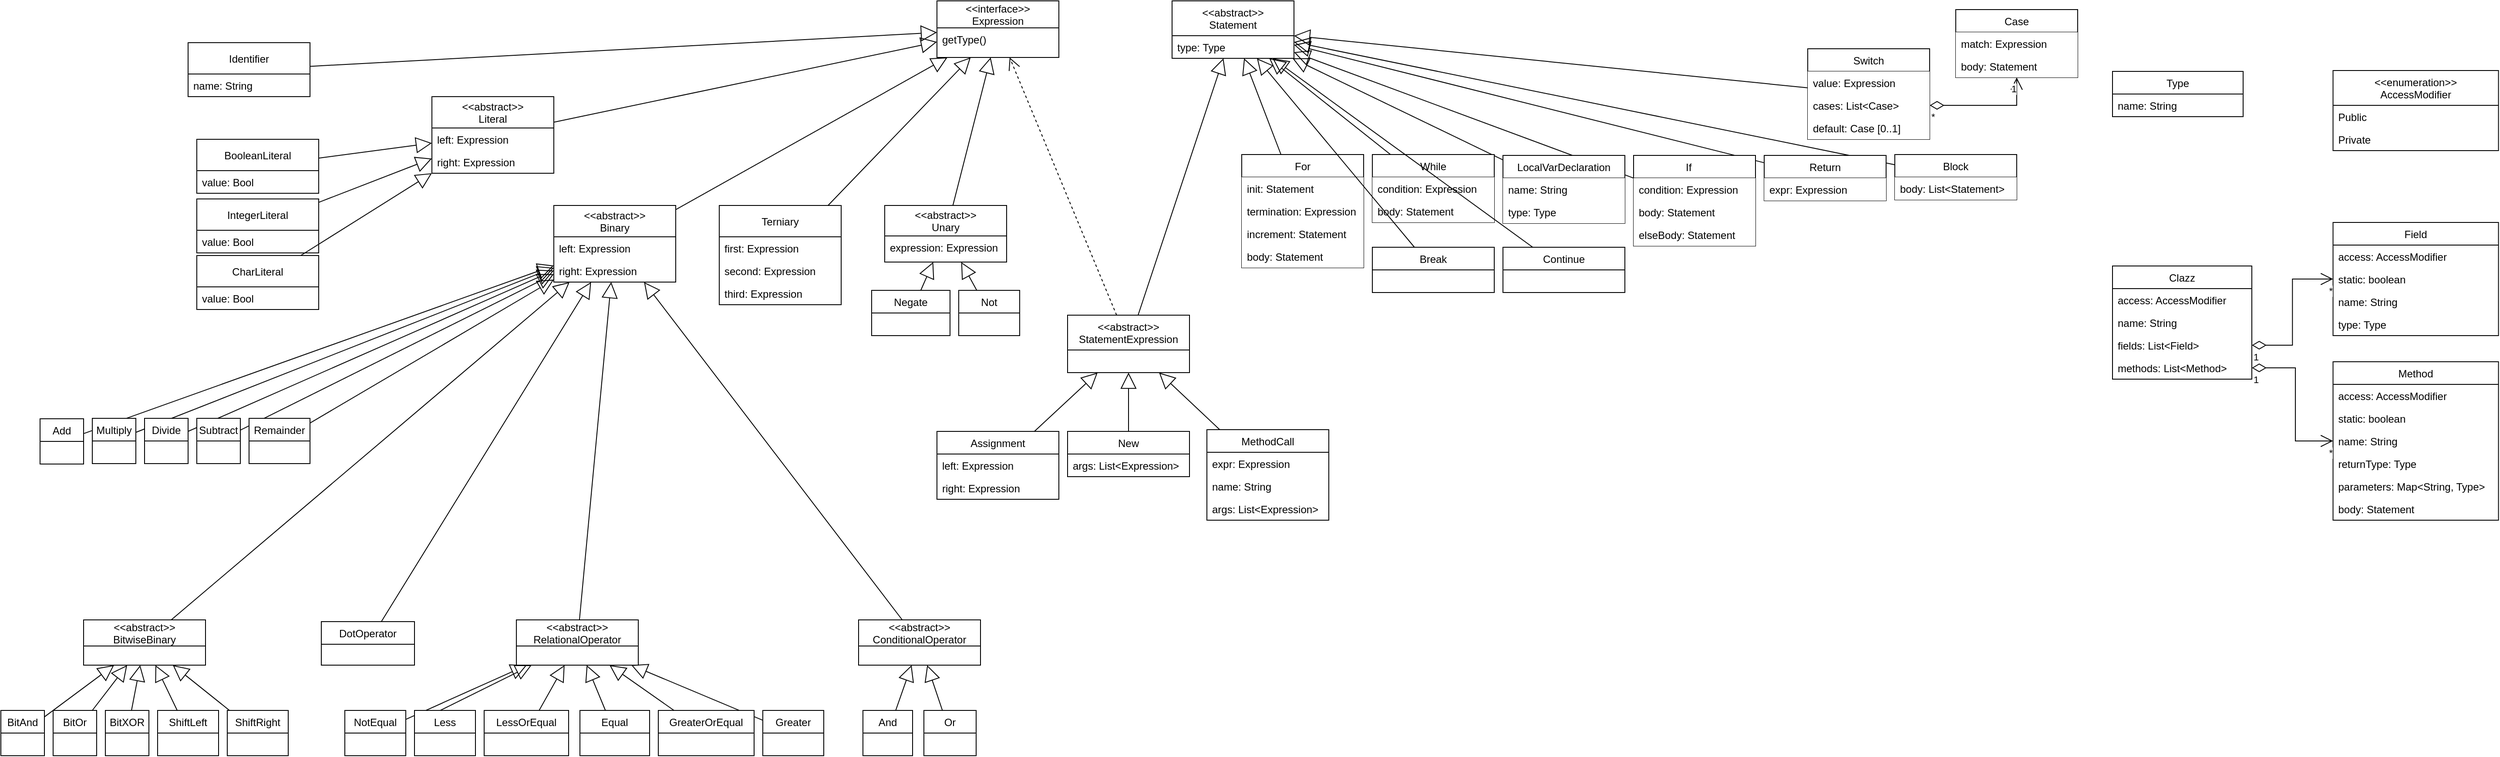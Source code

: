 <mxfile version="16.2.6" type="device"><diagram id="C5RBs43oDa-KdzZeNtuy" name="Page-1"><mxGraphModel dx="4244" dy="841" grid="1" gridSize="10" guides="1" tooltips="1" connect="1" arrows="1" fold="1" page="1" pageScale="1" pageWidth="827" pageHeight="1169" math="0" shadow="0"><root><mxCell id="WIyWlLk6GJQsqaUBKTNV-0"/><mxCell id="WIyWlLk6GJQsqaUBKTNV-1" parent="WIyWlLk6GJQsqaUBKTNV-0"/><mxCell id="zkfFHV4jXpPFQw0GAbJ--0" value="Clazz" style="swimlane;fontStyle=0;align=center;verticalAlign=top;childLayout=stackLayout;horizontal=1;startSize=26;horizontalStack=0;resizeParent=1;resizeLast=0;collapsible=1;marginBottom=0;rounded=0;shadow=0;strokeWidth=1;" parent="WIyWlLk6GJQsqaUBKTNV-1" vertex="1"><mxGeometry x="260" y="304.5" width="160" height="130" as="geometry"><mxRectangle x="230" y="140" width="160" height="26" as="alternateBounds"/></mxGeometry></mxCell><mxCell id="R1qmGD2fGn99MFbigiEE-41" value="access: AccessModifier" style="text;align=left;verticalAlign=top;spacingLeft=4;spacingRight=4;overflow=hidden;rotatable=0;points=[[0,0.5],[1,0.5]];portConstraint=eastwest;" parent="zkfFHV4jXpPFQw0GAbJ--0" vertex="1"><mxGeometry y="26" width="160" height="26" as="geometry"/></mxCell><mxCell id="zkfFHV4jXpPFQw0GAbJ--1" value="name: String" style="text;align=left;verticalAlign=top;spacingLeft=4;spacingRight=4;overflow=hidden;rotatable=0;points=[[0,0.5],[1,0.5]];portConstraint=eastwest;" parent="zkfFHV4jXpPFQw0GAbJ--0" vertex="1"><mxGeometry y="52" width="160" height="26" as="geometry"/></mxCell><mxCell id="zkfFHV4jXpPFQw0GAbJ--2" value="fields: List&lt;Field&gt;" style="text;align=left;verticalAlign=top;spacingLeft=4;spacingRight=4;overflow=hidden;rotatable=0;points=[[0,0.5],[1,0.5]];portConstraint=eastwest;rounded=0;shadow=0;html=0;" parent="zkfFHV4jXpPFQw0GAbJ--0" vertex="1"><mxGeometry y="78" width="160" height="26" as="geometry"/></mxCell><mxCell id="zkfFHV4jXpPFQw0GAbJ--3" value="methods: List&lt;Method&gt;" style="text;align=left;verticalAlign=top;spacingLeft=4;spacingRight=4;overflow=hidden;rotatable=0;points=[[0,0.5],[1,0.5]];portConstraint=eastwest;rounded=0;shadow=0;html=0;" parent="zkfFHV4jXpPFQw0GAbJ--0" vertex="1"><mxGeometry y="104" width="160" height="26" as="geometry"/></mxCell><mxCell id="zkfFHV4jXpPFQw0GAbJ--17" value="Field" style="swimlane;fontStyle=0;align=center;verticalAlign=top;childLayout=stackLayout;horizontal=1;startSize=26;horizontalStack=0;resizeParent=1;resizeLast=0;collapsible=1;marginBottom=0;rounded=0;shadow=0;strokeWidth=1;" parent="WIyWlLk6GJQsqaUBKTNV-1" vertex="1"><mxGeometry x="513.26" y="254.5" width="190" height="130" as="geometry"><mxRectangle x="550" y="140" width="160" height="26" as="alternateBounds"/></mxGeometry></mxCell><mxCell id="zkfFHV4jXpPFQw0GAbJ--18" value="access: AccessModifier" style="text;align=left;verticalAlign=top;spacingLeft=4;spacingRight=4;overflow=hidden;rotatable=0;points=[[0,0.5],[1,0.5]];portConstraint=eastwest;" parent="zkfFHV4jXpPFQw0GAbJ--17" vertex="1"><mxGeometry y="26" width="190" height="26" as="geometry"/></mxCell><mxCell id="zkfFHV4jXpPFQw0GAbJ--19" value="static: boolean" style="text;align=left;verticalAlign=top;spacingLeft=4;spacingRight=4;overflow=hidden;rotatable=0;points=[[0,0.5],[1,0.5]];portConstraint=eastwest;rounded=0;shadow=0;html=0;" parent="zkfFHV4jXpPFQw0GAbJ--17" vertex="1"><mxGeometry y="52" width="190" height="26" as="geometry"/></mxCell><mxCell id="R1qmGD2fGn99MFbigiEE-37" value="name: String" style="text;align=left;verticalAlign=top;spacingLeft=4;spacingRight=4;overflow=hidden;rotatable=0;points=[[0,0.5],[1,0.5]];portConstraint=eastwest;rounded=0;shadow=0;html=0;" parent="zkfFHV4jXpPFQw0GAbJ--17" vertex="1"><mxGeometry y="78" width="190" height="26" as="geometry"/></mxCell><mxCell id="zkfFHV4jXpPFQw0GAbJ--20" value="type: Type" style="text;align=left;verticalAlign=top;spacingLeft=4;spacingRight=4;overflow=hidden;rotatable=0;points=[[0,0.5],[1,0.5]];portConstraint=eastwest;rounded=0;shadow=0;html=0;" parent="zkfFHV4jXpPFQw0GAbJ--17" vertex="1"><mxGeometry y="104" width="190" height="26" as="geometry"/></mxCell><mxCell id="R1qmGD2fGn99MFbigiEE-3" value="" style="endArrow=open;html=1;endSize=12;startArrow=diamondThin;startSize=14;startFill=0;edgeStyle=orthogonalEdgeStyle;rounded=0;exitX=1;exitY=0.5;exitDx=0;exitDy=0;" parent="WIyWlLk6GJQsqaUBKTNV-1" source="zkfFHV4jXpPFQw0GAbJ--2" target="zkfFHV4jXpPFQw0GAbJ--17" edge="1"><mxGeometry relative="1" as="geometry"><mxPoint x="490" y="354.5" as="sourcePoint"/><mxPoint x="650" y="354.5" as="targetPoint"/></mxGeometry></mxCell><mxCell id="R1qmGD2fGn99MFbigiEE-4" value="1" style="edgeLabel;resizable=0;html=1;align=left;verticalAlign=top;" parent="R1qmGD2fGn99MFbigiEE-3" connectable="0" vertex="1"><mxGeometry x="-1" relative="1" as="geometry"/></mxCell><mxCell id="R1qmGD2fGn99MFbigiEE-5" value="*" style="edgeLabel;resizable=0;html=1;align=right;verticalAlign=top;" parent="R1qmGD2fGn99MFbigiEE-3" connectable="0" vertex="1"><mxGeometry x="1" relative="1" as="geometry"/></mxCell><mxCell id="R1qmGD2fGn99MFbigiEE-22" value="&lt;&lt;enumeration&gt;&gt;&#10;AccessModifier" style="swimlane;fontStyle=0;childLayout=stackLayout;horizontal=1;startSize=40;fillColor=none;horizontalStack=0;resizeParent=1;resizeParentMax=0;resizeLast=0;collapsible=1;marginBottom=0;" parent="WIyWlLk6GJQsqaUBKTNV-1" vertex="1"><mxGeometry x="513.26" y="80" width="190" height="92" as="geometry"/></mxCell><mxCell id="R1qmGD2fGn99MFbigiEE-23" value="Public" style="text;strokeColor=none;fillColor=none;align=left;verticalAlign=top;spacingLeft=4;spacingRight=4;overflow=hidden;rotatable=0;points=[[0,0.5],[1,0.5]];portConstraint=eastwest;" parent="R1qmGD2fGn99MFbigiEE-22" vertex="1"><mxGeometry y="40" width="190" height="26" as="geometry"/></mxCell><mxCell id="R1qmGD2fGn99MFbigiEE-24" value="Private" style="text;strokeColor=none;fillColor=none;align=left;verticalAlign=top;spacingLeft=4;spacingRight=4;overflow=hidden;rotatable=0;points=[[0,0.5],[1,0.5]];portConstraint=eastwest;" parent="R1qmGD2fGn99MFbigiEE-22" vertex="1"><mxGeometry y="66" width="190" height="26" as="geometry"/></mxCell><mxCell id="R1qmGD2fGn99MFbigiEE-27" value="Method" style="swimlane;fontStyle=0;align=center;verticalAlign=top;childLayout=stackLayout;horizontal=1;startSize=26;horizontalStack=0;resizeParent=1;resizeLast=0;collapsible=1;marginBottom=0;rounded=0;shadow=0;strokeWidth=1;" parent="WIyWlLk6GJQsqaUBKTNV-1" vertex="1"><mxGeometry x="513.26" y="414.5" width="190" height="182" as="geometry"><mxRectangle x="550" y="140" width="160" height="26" as="alternateBounds"/></mxGeometry></mxCell><mxCell id="R1qmGD2fGn99MFbigiEE-28" value="access: AccessModifier" style="text;align=left;verticalAlign=top;spacingLeft=4;spacingRight=4;overflow=hidden;rotatable=0;points=[[0,0.5],[1,0.5]];portConstraint=eastwest;" parent="R1qmGD2fGn99MFbigiEE-27" vertex="1"><mxGeometry y="26" width="190" height="26" as="geometry"/></mxCell><mxCell id="R1qmGD2fGn99MFbigiEE-29" value="static: boolean" style="text;align=left;verticalAlign=top;spacingLeft=4;spacingRight=4;overflow=hidden;rotatable=0;points=[[0,0.5],[1,0.5]];portConstraint=eastwest;rounded=0;shadow=0;html=0;" parent="R1qmGD2fGn99MFbigiEE-27" vertex="1"><mxGeometry y="52" width="190" height="26" as="geometry"/></mxCell><mxCell id="R1qmGD2fGn99MFbigiEE-36" value="name: String" style="text;align=left;verticalAlign=top;spacingLeft=4;spacingRight=4;overflow=hidden;rotatable=0;points=[[0,0.5],[1,0.5]];portConstraint=eastwest;" parent="R1qmGD2fGn99MFbigiEE-27" vertex="1"><mxGeometry y="78" width="190" height="26" as="geometry"/></mxCell><mxCell id="R1qmGD2fGn99MFbigiEE-30" value="returnType: Type" style="text;align=left;verticalAlign=top;spacingLeft=4;spacingRight=4;overflow=hidden;rotatable=0;points=[[0,0.5],[1,0.5]];portConstraint=eastwest;rounded=0;shadow=0;html=0;" parent="R1qmGD2fGn99MFbigiEE-27" vertex="1"><mxGeometry y="104" width="190" height="26" as="geometry"/></mxCell><mxCell id="R1qmGD2fGn99MFbigiEE-34" value="parameters: Map&lt;String, Type&gt;" style="text;align=left;verticalAlign=top;spacingLeft=4;spacingRight=4;overflow=hidden;rotatable=0;points=[[0,0.5],[1,0.5]];portConstraint=eastwest;rounded=0;shadow=0;html=0;" parent="R1qmGD2fGn99MFbigiEE-27" vertex="1"><mxGeometry y="130" width="190" height="26" as="geometry"/></mxCell><mxCell id="R1qmGD2fGn99MFbigiEE-35" value="body: Statement" style="text;align=left;verticalAlign=top;spacingLeft=4;spacingRight=4;overflow=hidden;rotatable=0;points=[[0,0.5],[1,0.5]];portConstraint=eastwest;rounded=0;shadow=0;html=0;" parent="R1qmGD2fGn99MFbigiEE-27" vertex="1"><mxGeometry y="156" width="190" height="26" as="geometry"/></mxCell><mxCell id="R1qmGD2fGn99MFbigiEE-31" value="" style="endArrow=open;html=1;endSize=12;startArrow=diamondThin;startSize=14;startFill=0;edgeStyle=orthogonalEdgeStyle;rounded=0;exitX=1;exitY=0.5;exitDx=0;exitDy=0;" parent="WIyWlLk6GJQsqaUBKTNV-1" source="zkfFHV4jXpPFQw0GAbJ--3" target="R1qmGD2fGn99MFbigiEE-27" edge="1"><mxGeometry relative="1" as="geometry"><mxPoint x="480" y="319.5" as="sourcePoint"/><mxPoint x="570" y="319.5" as="targetPoint"/><Array as="points"><mxPoint x="470" y="421.5"/><mxPoint x="470" y="505.5"/></Array></mxGeometry></mxCell><mxCell id="R1qmGD2fGn99MFbigiEE-32" value="1" style="edgeLabel;resizable=0;html=1;align=left;verticalAlign=top;" parent="R1qmGD2fGn99MFbigiEE-31" connectable="0" vertex="1"><mxGeometry x="-1" relative="1" as="geometry"/></mxCell><mxCell id="R1qmGD2fGn99MFbigiEE-33" value="*" style="edgeLabel;resizable=0;html=1;align=right;verticalAlign=top;" parent="R1qmGD2fGn99MFbigiEE-31" connectable="0" vertex="1"><mxGeometry x="1" relative="1" as="geometry"/></mxCell><mxCell id="R1qmGD2fGn99MFbigiEE-43" value="&lt;&lt;abstract&gt;&gt;&#10;Statement" style="swimlane;fontStyle=0;childLayout=stackLayout;horizontal=1;startSize=40;fillColor=none;horizontalStack=0;resizeParent=1;resizeParentMax=0;resizeLast=0;collapsible=1;marginBottom=0;" parent="WIyWlLk6GJQsqaUBKTNV-1" vertex="1"><mxGeometry x="-820" width="140" height="66" as="geometry"/></mxCell><mxCell id="R1qmGD2fGn99MFbigiEE-44" value="type: Type" style="text;strokeColor=none;fillColor=none;align=left;verticalAlign=top;spacingLeft=4;spacingRight=4;overflow=hidden;rotatable=0;points=[[0,0.5],[1,0.5]];portConstraint=eastwest;" parent="R1qmGD2fGn99MFbigiEE-43" vertex="1"><mxGeometry y="40" width="140" height="26" as="geometry"/></mxCell><mxCell id="R1qmGD2fGn99MFbigiEE-51" value="" style="endArrow=block;endSize=16;endFill=0;html=1;rounded=0;" parent="WIyWlLk6GJQsqaUBKTNV-1" source="UrSTiB-nP94x0aBTnVcV-48" target="R1qmGD2fGn99MFbigiEE-43" edge="1"><mxGeometry width="160" relative="1" as="geometry"><mxPoint x="-635.0" y="-59.75" as="sourcePoint"/><mxPoint x="-325" y="178.25" as="targetPoint"/></mxGeometry></mxCell><mxCell id="R1qmGD2fGn99MFbigiEE-61" value="" style="endArrow=block;endSize=16;endFill=0;html=1;rounded=0;" parent="WIyWlLk6GJQsqaUBKTNV-1" source="UrSTiB-nP94x0aBTnVcV-44" target="R1qmGD2fGn99MFbigiEE-43" edge="1"><mxGeometry width="160" relative="1" as="geometry"><mxPoint x="-604.936" y="239.75" as="sourcePoint"/><mxPoint x="-491.116" y="4.25" as="targetPoint"/></mxGeometry></mxCell><mxCell id="R1qmGD2fGn99MFbigiEE-63" value="" style="endArrow=block;endSize=16;endFill=0;html=1;rounded=0;" parent="WIyWlLk6GJQsqaUBKTNV-1" source="UrSTiB-nP94x0aBTnVcV-65" target="R1qmGD2fGn99MFbigiEE-43" edge="1"><mxGeometry width="160" relative="1" as="geometry"><mxPoint x="-615.578" y="178.25" as="sourcePoint"/><mxPoint x="-481.116" y="14.25" as="targetPoint"/></mxGeometry></mxCell><mxCell id="R1qmGD2fGn99MFbigiEE-65" value="" style="endArrow=block;endSize=16;endFill=0;html=1;rounded=0;" parent="WIyWlLk6GJQsqaUBKTNV-1" source="UrSTiB-nP94x0aBTnVcV-62" target="R1qmGD2fGn99MFbigiEE-43" edge="1"><mxGeometry width="160" relative="1" as="geometry"><mxPoint x="-644.505" y="106.25" as="sourcePoint"/><mxPoint x="-471.116" y="24.25" as="targetPoint"/></mxGeometry></mxCell><mxCell id="R1qmGD2fGn99MFbigiEE-67" value="" style="endArrow=block;endSize=16;endFill=0;html=1;rounded=0;" parent="WIyWlLk6GJQsqaUBKTNV-1" source="UrSTiB-nP94x0aBTnVcV-54" target="R1qmGD2fGn99MFbigiEE-43" edge="1"><mxGeometry width="160" relative="1" as="geometry"><mxPoint x="-645.0" y="55.694" as="sourcePoint"/><mxPoint x="-435" y="34.25" as="targetPoint"/></mxGeometry></mxCell><mxCell id="R1qmGD2fGn99MFbigiEE-69" value="" style="endArrow=block;endSize=16;endFill=0;html=1;rounded=0;" parent="WIyWlLk6GJQsqaUBKTNV-1" source="UrSTiB-nP94x0aBTnVcV-52" target="R1qmGD2fGn99MFbigiEE-43" edge="1"><mxGeometry width="160" relative="1" as="geometry"><mxPoint x="-645.0" y="-3.75" as="sourcePoint"/><mxPoint x="-191.116" y="4.25" as="targetPoint"/></mxGeometry></mxCell><mxCell id="UrSTiB-nP94x0aBTnVcV-0" value="Type" style="swimlane;fontStyle=0;childLayout=stackLayout;horizontal=1;startSize=26;fillColor=none;horizontalStack=0;resizeParent=1;resizeParentMax=0;resizeLast=0;collapsible=1;marginBottom=0;" parent="WIyWlLk6GJQsqaUBKTNV-1" vertex="1"><mxGeometry x="260" y="81" width="150" height="52" as="geometry"/></mxCell><mxCell id="UrSTiB-nP94x0aBTnVcV-1" value="name: String" style="text;strokeColor=none;fillColor=none;align=left;verticalAlign=top;spacingLeft=4;spacingRight=4;overflow=hidden;rotatable=0;points=[[0,0.5],[1,0.5]];portConstraint=eastwest;" parent="UrSTiB-nP94x0aBTnVcV-0" vertex="1"><mxGeometry y="26" width="150" height="26" as="geometry"/></mxCell><mxCell id="UrSTiB-nP94x0aBTnVcV-12" value="Assignment" style="swimlane;fontStyle=0;childLayout=stackLayout;horizontal=1;startSize=26;fillColor=none;horizontalStack=0;resizeParent=1;resizeParentMax=0;resizeLast=0;collapsible=1;marginBottom=0;" parent="WIyWlLk6GJQsqaUBKTNV-1" vertex="1"><mxGeometry x="-1090" y="494.5" width="140" height="78" as="geometry"/></mxCell><mxCell id="UrSTiB-nP94x0aBTnVcV-13" value="left: Expression " style="text;strokeColor=none;fillColor=none;align=left;verticalAlign=top;spacingLeft=4;spacingRight=4;overflow=hidden;rotatable=0;points=[[0,0.5],[1,0.5]];portConstraint=eastwest;" parent="UrSTiB-nP94x0aBTnVcV-12" vertex="1"><mxGeometry y="26" width="140" height="26" as="geometry"/></mxCell><mxCell id="UrSTiB-nP94x0aBTnVcV-29" value="right: Expression " style="text;strokeColor=none;fillColor=none;align=left;verticalAlign=top;spacingLeft=4;spacingRight=4;overflow=hidden;rotatable=0;points=[[0,0.5],[1,0.5]];portConstraint=eastwest;" parent="UrSTiB-nP94x0aBTnVcV-12" vertex="1"><mxGeometry y="52" width="140" height="26" as="geometry"/></mxCell><mxCell id="UrSTiB-nP94x0aBTnVcV-22" value="&lt;&lt;abstract&gt;&gt;&#10;StatementExpression" style="swimlane;fontStyle=0;childLayout=stackLayout;horizontal=1;startSize=40;fillColor=none;horizontalStack=0;resizeParent=1;resizeParentMax=0;resizeLast=0;collapsible=1;marginBottom=0;" parent="WIyWlLk6GJQsqaUBKTNV-1" vertex="1"><mxGeometry x="-940" y="361" width="140" height="66" as="geometry"/></mxCell><mxCell id="UrSTiB-nP94x0aBTnVcV-26" value="" style="endArrow=block;endSize=16;endFill=0;html=1;rounded=0;" parent="WIyWlLk6GJQsqaUBKTNV-1" source="UrSTiB-nP94x0aBTnVcV-22" target="R1qmGD2fGn99MFbigiEE-43" edge="1"><mxGeometry width="160" relative="1" as="geometry"><mxPoint x="-45" y="512.75" as="sourcePoint"/><mxPoint x="115" y="512.75" as="targetPoint"/></mxGeometry></mxCell><mxCell id="UrSTiB-nP94x0aBTnVcV-31" value="" style="endArrow=block;endSize=16;endFill=0;html=1;rounded=0;" parent="WIyWlLk6GJQsqaUBKTNV-1" source="UrSTiB-nP94x0aBTnVcV-12" target="UrSTiB-nP94x0aBTnVcV-22" edge="1"><mxGeometry width="160" relative="1" as="geometry"><mxPoint x="-645" y="473.75" as="sourcePoint"/><mxPoint x="-485" y="473.75" as="targetPoint"/></mxGeometry></mxCell><mxCell id="UrSTiB-nP94x0aBTnVcV-32" value="New" style="swimlane;fontStyle=0;childLayout=stackLayout;horizontal=1;startSize=26;fillColor=none;horizontalStack=0;resizeParent=1;resizeParentMax=0;resizeLast=0;collapsible=1;marginBottom=0;" parent="WIyWlLk6GJQsqaUBKTNV-1" vertex="1"><mxGeometry x="-940" y="494.5" width="140" height="52" as="geometry"/></mxCell><mxCell id="UrSTiB-nP94x0aBTnVcV-35" value="args: List&lt;Expression&gt;&#10; " style="text;strokeColor=none;fillColor=none;align=left;verticalAlign=top;spacingLeft=4;spacingRight=4;overflow=hidden;rotatable=0;points=[[0,0.5],[1,0.5]];portConstraint=eastwest;" parent="UrSTiB-nP94x0aBTnVcV-32" vertex="1"><mxGeometry y="26" width="140" height="26" as="geometry"/></mxCell><mxCell id="UrSTiB-nP94x0aBTnVcV-36" value="" style="endArrow=block;endSize=16;endFill=0;html=1;rounded=0;" parent="WIyWlLk6GJQsqaUBKTNV-1" source="UrSTiB-nP94x0aBTnVcV-32" target="UrSTiB-nP94x0aBTnVcV-22" edge="1"><mxGeometry width="160" relative="1" as="geometry"><mxPoint x="-856.579" y="480.25" as="sourcePoint"/><mxPoint x="-782.895" y="438.25" as="targetPoint"/></mxGeometry></mxCell><mxCell id="UrSTiB-nP94x0aBTnVcV-38" value="MethodCall" style="swimlane;fontStyle=0;childLayout=stackLayout;horizontal=1;startSize=26;fillColor=none;horizontalStack=0;resizeParent=1;resizeParentMax=0;resizeLast=0;collapsible=1;marginBottom=0;" parent="WIyWlLk6GJQsqaUBKTNV-1" vertex="1"><mxGeometry x="-780" y="492.5" width="140" height="104" as="geometry"/></mxCell><mxCell id="UrSTiB-nP94x0aBTnVcV-43" value="expr: Expression" style="text;strokeColor=none;fillColor=none;align=left;verticalAlign=top;spacingLeft=4;spacingRight=4;overflow=hidden;rotatable=0;points=[[0,0.5],[1,0.5]];portConstraint=eastwest;" parent="UrSTiB-nP94x0aBTnVcV-38" vertex="1"><mxGeometry y="26" width="140" height="26" as="geometry"/></mxCell><mxCell id="UrSTiB-nP94x0aBTnVcV-42" value="name: String" style="text;strokeColor=none;fillColor=none;align=left;verticalAlign=top;spacingLeft=4;spacingRight=4;overflow=hidden;rotatable=0;points=[[0,0.5],[1,0.5]];portConstraint=eastwest;" parent="UrSTiB-nP94x0aBTnVcV-38" vertex="1"><mxGeometry y="52" width="140" height="26" as="geometry"/></mxCell><mxCell id="UrSTiB-nP94x0aBTnVcV-40" value="args: List&lt;Expression&gt;&#10; " style="text;strokeColor=none;fillColor=none;align=left;verticalAlign=top;spacingLeft=4;spacingRight=4;overflow=hidden;rotatable=0;points=[[0,0.5],[1,0.5]];portConstraint=eastwest;" parent="UrSTiB-nP94x0aBTnVcV-38" vertex="1"><mxGeometry y="78" width="140" height="26" as="geometry"/></mxCell><mxCell id="UrSTiB-nP94x0aBTnVcV-41" value="" style="endArrow=block;endSize=16;endFill=0;html=1;rounded=0;" parent="WIyWlLk6GJQsqaUBKTNV-1" source="UrSTiB-nP94x0aBTnVcV-38" target="UrSTiB-nP94x0aBTnVcV-22" edge="1"><mxGeometry width="160" relative="1" as="geometry"><mxPoint x="-266.579" y="489.25" as="sourcePoint"/><mxPoint x="-173.085" y="437.25" as="targetPoint"/></mxGeometry></mxCell><mxCell id="UrSTiB-nP94x0aBTnVcV-44" value="For" style="swimlane;fontStyle=0;childLayout=stackLayout;horizontal=1;startSize=26;fillColor=default;horizontalStack=0;resizeParent=1;resizeParentMax=0;resizeLast=0;collapsible=1;marginBottom=0;" parent="WIyWlLk6GJQsqaUBKTNV-1" vertex="1"><mxGeometry x="-740" y="176.5" width="140" height="130" as="geometry"/></mxCell><mxCell id="UrSTiB-nP94x0aBTnVcV-45" value="init: Statement" style="text;strokeColor=none;fillColor=default;align=left;verticalAlign=top;spacingLeft=4;spacingRight=4;overflow=hidden;rotatable=0;points=[[0,0.5],[1,0.5]];portConstraint=eastwest;" parent="UrSTiB-nP94x0aBTnVcV-44" vertex="1"><mxGeometry y="26" width="140" height="26" as="geometry"/></mxCell><mxCell id="UrSTiB-nP94x0aBTnVcV-46" value="termination: Expression" style="text;strokeColor=none;fillColor=default;align=left;verticalAlign=top;spacingLeft=4;spacingRight=4;overflow=hidden;rotatable=0;points=[[0,0.5],[1,0.5]];portConstraint=eastwest;" parent="UrSTiB-nP94x0aBTnVcV-44" vertex="1"><mxGeometry y="52" width="140" height="26" as="geometry"/></mxCell><mxCell id="UrSTiB-nP94x0aBTnVcV-70" value="increment: Statement" style="text;strokeColor=none;fillColor=default;align=left;verticalAlign=top;spacingLeft=4;spacingRight=4;overflow=hidden;rotatable=0;points=[[0,0.5],[1,0.5]];portConstraint=eastwest;" parent="UrSTiB-nP94x0aBTnVcV-44" vertex="1"><mxGeometry y="78" width="140" height="26" as="geometry"/></mxCell><mxCell id="UrSTiB-nP94x0aBTnVcV-71" value="body: Statement" style="text;strokeColor=none;fillColor=default;align=left;verticalAlign=top;spacingLeft=4;spacingRight=4;overflow=hidden;rotatable=0;points=[[0,0.5],[1,0.5]];portConstraint=eastwest;" parent="UrSTiB-nP94x0aBTnVcV-44" vertex="1"><mxGeometry y="104" width="140" height="26" as="geometry"/></mxCell><mxCell id="UrSTiB-nP94x0aBTnVcV-48" value="Block" style="swimlane;fontStyle=0;childLayout=stackLayout;horizontal=1;startSize=26;fillColor=default;horizontalStack=0;resizeParent=1;resizeParentMax=0;resizeLast=0;collapsible=1;marginBottom=0;" parent="WIyWlLk6GJQsqaUBKTNV-1" vertex="1"><mxGeometry x="10" y="176.5" width="140" height="52" as="geometry"/></mxCell><mxCell id="UrSTiB-nP94x0aBTnVcV-49" value="body: List&lt;Statement&gt;" style="text;strokeColor=none;fillColor=default;align=left;verticalAlign=top;spacingLeft=4;spacingRight=4;overflow=hidden;rotatable=0;points=[[0,0.5],[1,0.5]];portConstraint=eastwest;" parent="UrSTiB-nP94x0aBTnVcV-48" vertex="1"><mxGeometry y="26" width="140" height="26" as="geometry"/></mxCell><mxCell id="UrSTiB-nP94x0aBTnVcV-52" value="Return" style="swimlane;fontStyle=0;childLayout=stackLayout;horizontal=1;startSize=26;fillColor=default;horizontalStack=0;resizeParent=1;resizeParentMax=0;resizeLast=0;collapsible=1;marginBottom=0;" parent="WIyWlLk6GJQsqaUBKTNV-1" vertex="1"><mxGeometry x="-140" y="177.5" width="140" height="52" as="geometry"/></mxCell><mxCell id="UrSTiB-nP94x0aBTnVcV-53" value="expr: Expression" style="text;strokeColor=none;fillColor=default;align=left;verticalAlign=top;spacingLeft=4;spacingRight=4;overflow=hidden;rotatable=0;points=[[0,0.5],[1,0.5]];portConstraint=eastwest;" parent="UrSTiB-nP94x0aBTnVcV-52" vertex="1"><mxGeometry y="26" width="140" height="26" as="geometry"/></mxCell><mxCell id="UrSTiB-nP94x0aBTnVcV-54" value="While" style="swimlane;fontStyle=0;childLayout=stackLayout;horizontal=1;startSize=26;fillColor=default;horizontalStack=0;resizeParent=1;resizeParentMax=0;resizeLast=0;collapsible=1;marginBottom=0;" parent="WIyWlLk6GJQsqaUBKTNV-1" vertex="1"><mxGeometry x="-590" y="176.5" width="140" height="78" as="geometry"/></mxCell><mxCell id="UrSTiB-nP94x0aBTnVcV-61" value="condition: Expression" style="text;strokeColor=none;fillColor=default;align=left;verticalAlign=top;spacingLeft=4;spacingRight=4;overflow=hidden;rotatable=0;points=[[0,0.5],[1,0.5]];portConstraint=eastwest;" parent="UrSTiB-nP94x0aBTnVcV-54" vertex="1"><mxGeometry y="26" width="140" height="26" as="geometry"/></mxCell><mxCell id="UrSTiB-nP94x0aBTnVcV-55" value="body: Statement" style="text;strokeColor=none;fillColor=default;align=left;verticalAlign=top;spacingLeft=4;spacingRight=4;overflow=hidden;rotatable=0;points=[[0,0.5],[1,0.5]];portConstraint=eastwest;" parent="UrSTiB-nP94x0aBTnVcV-54" vertex="1"><mxGeometry y="52" width="140" height="26" as="geometry"/></mxCell><mxCell id="UrSTiB-nP94x0aBTnVcV-62" value="LocalVarDeclaration" style="swimlane;fontStyle=0;childLayout=stackLayout;horizontal=1;startSize=26;fillColor=default;horizontalStack=0;resizeParent=1;resizeParentMax=0;resizeLast=0;collapsible=1;marginBottom=0;" parent="WIyWlLk6GJQsqaUBKTNV-1" vertex="1"><mxGeometry x="-440" y="177.5" width="140" height="78" as="geometry"/></mxCell><mxCell id="UrSTiB-nP94x0aBTnVcV-63" value="name: String" style="text;strokeColor=none;fillColor=default;align=left;verticalAlign=top;spacingLeft=4;spacingRight=4;overflow=hidden;rotatable=0;points=[[0,0.5],[1,0.5]];portConstraint=eastwest;" parent="UrSTiB-nP94x0aBTnVcV-62" vertex="1"><mxGeometry y="26" width="140" height="26" as="geometry"/></mxCell><mxCell id="UrSTiB-nP94x0aBTnVcV-64" value="type: Type" style="text;strokeColor=none;fillColor=default;align=left;verticalAlign=top;spacingLeft=4;spacingRight=4;overflow=hidden;rotatable=0;points=[[0,0.5],[1,0.5]];portConstraint=eastwest;" parent="UrSTiB-nP94x0aBTnVcV-62" vertex="1"><mxGeometry y="52" width="140" height="26" as="geometry"/></mxCell><mxCell id="UrSTiB-nP94x0aBTnVcV-65" value="If    " style="swimlane;fontStyle=0;childLayout=stackLayout;horizontal=1;startSize=26;fillColor=default;horizontalStack=0;resizeParent=1;resizeParentMax=0;resizeLast=0;collapsible=1;marginBottom=0;" parent="WIyWlLk6GJQsqaUBKTNV-1" vertex="1"><mxGeometry x="-290" y="177.5" width="140" height="104" as="geometry"/></mxCell><mxCell id="UrSTiB-nP94x0aBTnVcV-66" value="condition: Expression" style="text;strokeColor=none;fillColor=default;align=left;verticalAlign=top;spacingLeft=4;spacingRight=4;overflow=hidden;rotatable=0;points=[[0,0.5],[1,0.5]];portConstraint=eastwest;" parent="UrSTiB-nP94x0aBTnVcV-65" vertex="1"><mxGeometry y="26" width="140" height="26" as="geometry"/></mxCell><mxCell id="UrSTiB-nP94x0aBTnVcV-67" value="body: Statement" style="text;strokeColor=none;fillColor=default;align=left;verticalAlign=top;spacingLeft=4;spacingRight=4;overflow=hidden;rotatable=0;points=[[0,0.5],[1,0.5]];portConstraint=eastwest;" parent="UrSTiB-nP94x0aBTnVcV-65" vertex="1"><mxGeometry y="52" width="140" height="26" as="geometry"/></mxCell><mxCell id="UrSTiB-nP94x0aBTnVcV-69" value="elseBody: Statement" style="text;strokeColor=none;fillColor=default;align=left;verticalAlign=top;spacingLeft=4;spacingRight=4;overflow=hidden;rotatable=0;points=[[0,0.5],[1,0.5]];portConstraint=eastwest;" parent="UrSTiB-nP94x0aBTnVcV-65" vertex="1"><mxGeometry y="78" width="140" height="26" as="geometry"/></mxCell><mxCell id="UrSTiB-nP94x0aBTnVcV-73" value="&lt;&lt;interface&gt;&gt;&#10;Expression" style="swimlane;fontStyle=0;childLayout=stackLayout;horizontal=1;startSize=31;fillColor=none;horizontalStack=0;resizeParent=1;resizeParentMax=0;resizeLast=0;collapsible=1;marginBottom=0;" parent="WIyWlLk6GJQsqaUBKTNV-1" vertex="1"><mxGeometry x="-1090" width="140" height="65" as="geometry"/></mxCell><mxCell id="UrSTiB-nP94x0aBTnVcV-74" value="getType()" style="text;strokeColor=none;fillColor=none;align=left;verticalAlign=top;spacingLeft=4;spacingRight=4;overflow=hidden;rotatable=0;points=[[0,0.5],[1,0.5]];portConstraint=eastwest;" parent="UrSTiB-nP94x0aBTnVcV-73" vertex="1"><mxGeometry y="31" width="140" height="34" as="geometry"/></mxCell><mxCell id="UrSTiB-nP94x0aBTnVcV-75" value="" style="endArrow=open;endSize=12;dashed=1;html=1;rounded=0;" parent="WIyWlLk6GJQsqaUBKTNV-1" source="UrSTiB-nP94x0aBTnVcV-22" target="UrSTiB-nP94x0aBTnVcV-73" edge="1"><mxGeometry width="160" relative="1" as="geometry"><mxPoint x="-850" y="141" as="sourcePoint"/><mxPoint x="-690" y="141" as="targetPoint"/></mxGeometry></mxCell><mxCell id="UrSTiB-nP94x0aBTnVcV-92" value="&lt;&lt;abstract&gt;&gt;&#10;Binary" style="swimlane;fontStyle=0;childLayout=stackLayout;horizontal=1;startSize=36;fillColor=none;horizontalStack=0;resizeParent=1;resizeParentMax=0;resizeLast=0;collapsible=1;marginBottom=0;" parent="WIyWlLk6GJQsqaUBKTNV-1" vertex="1"><mxGeometry x="-1530" y="235" width="140" height="88" as="geometry"/></mxCell><mxCell id="UrSTiB-nP94x0aBTnVcV-93" value="left: Expression " style="text;strokeColor=none;fillColor=none;align=left;verticalAlign=top;spacingLeft=4;spacingRight=4;overflow=hidden;rotatable=0;points=[[0,0.5],[1,0.5]];portConstraint=eastwest;" parent="UrSTiB-nP94x0aBTnVcV-92" vertex="1"><mxGeometry y="36" width="140" height="26" as="geometry"/></mxCell><mxCell id="UrSTiB-nP94x0aBTnVcV-94" value="right: Expression " style="text;strokeColor=none;fillColor=none;align=left;verticalAlign=top;spacingLeft=4;spacingRight=4;overflow=hidden;rotatable=0;points=[[0,0.5],[1,0.5]];portConstraint=eastwest;" parent="UrSTiB-nP94x0aBTnVcV-92" vertex="1"><mxGeometry y="62" width="140" height="26" as="geometry"/></mxCell><mxCell id="UrSTiB-nP94x0aBTnVcV-96" value="Add" style="swimlane;fontStyle=0;childLayout=stackLayout;horizontal=1;startSize=26;fillColor=default;horizontalStack=0;resizeParent=1;resizeParentMax=0;resizeLast=0;collapsible=1;marginBottom=0;" parent="WIyWlLk6GJQsqaUBKTNV-1" vertex="1"><mxGeometry x="-2120" y="480" width="50" height="52" as="geometry"/></mxCell><mxCell id="UrSTiB-nP94x0aBTnVcV-99" value="" style="endArrow=block;endSize=16;endFill=0;html=1;rounded=0;" parent="WIyWlLk6GJQsqaUBKTNV-1" source="UrSTiB-nP94x0aBTnVcV-96" target="UrSTiB-nP94x0aBTnVcV-92" edge="1"><mxGeometry width="160" relative="1" as="geometry"><mxPoint x="-1540" y="187" as="sourcePoint"/><mxPoint x="-1380" y="187" as="targetPoint"/></mxGeometry></mxCell><mxCell id="UrSTiB-nP94x0aBTnVcV-100" value="" style="endArrow=block;endSize=16;endFill=0;html=1;rounded=0;" parent="WIyWlLk6GJQsqaUBKTNV-1" source="UrSTiB-nP94x0aBTnVcV-101" target="UrSTiB-nP94x0aBTnVcV-92" edge="1"><mxGeometry width="160" relative="1" as="geometry"><mxPoint x="-1530" y="197" as="sourcePoint"/><mxPoint x="-1330" y="129.941" as="targetPoint"/></mxGeometry></mxCell><mxCell id="UrSTiB-nP94x0aBTnVcV-101" value="Multiply" style="swimlane;fontStyle=0;childLayout=stackLayout;horizontal=1;startSize=26;fillColor=default;horizontalStack=0;resizeParent=1;resizeParentMax=0;resizeLast=0;collapsible=1;marginBottom=0;" parent="WIyWlLk6GJQsqaUBKTNV-1" vertex="1"><mxGeometry x="-2060" y="479.5" width="50" height="52" as="geometry"/></mxCell><mxCell id="UrSTiB-nP94x0aBTnVcV-102" value="Divide" style="swimlane;fontStyle=0;childLayout=stackLayout;horizontal=1;startSize=26;fillColor=default;horizontalStack=0;resizeParent=1;resizeParentMax=0;resizeLast=0;collapsible=1;marginBottom=0;" parent="WIyWlLk6GJQsqaUBKTNV-1" vertex="1"><mxGeometry x="-2000" y="479.5" width="50" height="52" as="geometry"/></mxCell><mxCell id="UrSTiB-nP94x0aBTnVcV-104" value="" style="endArrow=block;endSize=16;endFill=0;html=1;rounded=0;" parent="WIyWlLk6GJQsqaUBKTNV-1" source="UrSTiB-nP94x0aBTnVcV-102" target="UrSTiB-nP94x0aBTnVcV-92" edge="1"><mxGeometry width="160" relative="1" as="geometry"><mxPoint x="-1360" y="160.0" as="sourcePoint"/><mxPoint x="-1330" y="160.0" as="targetPoint"/></mxGeometry></mxCell><mxCell id="UrSTiB-nP94x0aBTnVcV-105" value="" style="endArrow=block;endSize=16;endFill=0;html=1;rounded=0;" parent="WIyWlLk6GJQsqaUBKTNV-1" source="UrSTiB-nP94x0aBTnVcV-103" target="UrSTiB-nP94x0aBTnVcV-92" edge="1"><mxGeometry width="160" relative="1" as="geometry"><mxPoint x="-1366.403" y="203.5" as="sourcePoint"/><mxPoint x="-1330" y="188.618" as="targetPoint"/></mxGeometry></mxCell><mxCell id="UrSTiB-nP94x0aBTnVcV-106" value="" style="endArrow=block;endSize=16;endFill=0;html=1;rounded=0;" parent="WIyWlLk6GJQsqaUBKTNV-1" source="UrSTiB-nP94x0aBTnVcV-107" target="UrSTiB-nP94x0aBTnVcV-92" edge="1"><mxGeometry width="160" relative="1" as="geometry"><mxPoint x="-1366.403" y="275.5" as="sourcePoint"/><mxPoint x="-1317.021" y="261" as="targetPoint"/></mxGeometry></mxCell><mxCell id="UrSTiB-nP94x0aBTnVcV-107" value="Remainder" style="swimlane;fontStyle=0;childLayout=stackLayout;horizontal=1;startSize=26;fillColor=default;horizontalStack=0;resizeParent=1;resizeParentMax=0;resizeLast=0;collapsible=1;marginBottom=0;" parent="WIyWlLk6GJQsqaUBKTNV-1" vertex="1"><mxGeometry x="-1880" y="479.5" width="70" height="52" as="geometry"/></mxCell><mxCell id="UrSTiB-nP94x0aBTnVcV-108" value="Terniary" style="swimlane;fontStyle=0;childLayout=stackLayout;horizontal=1;startSize=36;fillColor=none;horizontalStack=0;resizeParent=1;resizeParentMax=0;resizeLast=0;collapsible=1;marginBottom=0;" parent="WIyWlLk6GJQsqaUBKTNV-1" vertex="1"><mxGeometry x="-1340" y="235" width="140" height="114" as="geometry"/></mxCell><mxCell id="UrSTiB-nP94x0aBTnVcV-109" value="first: Expression " style="text;strokeColor=none;fillColor=none;align=left;verticalAlign=top;spacingLeft=4;spacingRight=4;overflow=hidden;rotatable=0;points=[[0,0.5],[1,0.5]];portConstraint=eastwest;" parent="UrSTiB-nP94x0aBTnVcV-108" vertex="1"><mxGeometry y="36" width="140" height="26" as="geometry"/></mxCell><mxCell id="UrSTiB-nP94x0aBTnVcV-114" value="second: Expression " style="text;strokeColor=none;fillColor=none;align=left;verticalAlign=top;spacingLeft=4;spacingRight=4;overflow=hidden;rotatable=0;points=[[0,0.5],[1,0.5]];portConstraint=eastwest;" parent="UrSTiB-nP94x0aBTnVcV-108" vertex="1"><mxGeometry y="62" width="140" height="26" as="geometry"/></mxCell><mxCell id="UrSTiB-nP94x0aBTnVcV-110" value="third: Expression " style="text;strokeColor=none;fillColor=none;align=left;verticalAlign=top;spacingLeft=4;spacingRight=4;overflow=hidden;rotatable=0;points=[[0,0.5],[1,0.5]];portConstraint=eastwest;" parent="UrSTiB-nP94x0aBTnVcV-108" vertex="1"><mxGeometry y="88" width="140" height="26" as="geometry"/></mxCell><mxCell id="UrSTiB-nP94x0aBTnVcV-115" value="" style="endArrow=block;endSize=16;endFill=0;html=1;rounded=0;" parent="WIyWlLk6GJQsqaUBKTNV-1" source="UrSTiB-nP94x0aBTnVcV-92" target="UrSTiB-nP94x0aBTnVcV-73" edge="1"><mxGeometry width="160" relative="1" as="geometry"><mxPoint x="-1393.251" y="113.0" as="sourcePoint"/><mxPoint x="-1285.124" y="189.5" as="targetPoint"/></mxGeometry></mxCell><mxCell id="UrSTiB-nP94x0aBTnVcV-116" value="" style="endArrow=block;endSize=16;endFill=0;html=1;rounded=0;" parent="WIyWlLk6GJQsqaUBKTNV-1" source="UrSTiB-nP94x0aBTnVcV-108" target="UrSTiB-nP94x0aBTnVcV-73" edge="1"><mxGeometry width="160" relative="1" as="geometry"><mxPoint x="-1160" y="227.947" as="sourcePoint"/><mxPoint x="-1110" y="227.553" as="targetPoint"/></mxGeometry></mxCell><mxCell id="UrSTiB-nP94x0aBTnVcV-117" value="&lt;&lt;abstract&gt;&gt;&#10;ConditionalOperator" style="swimlane;fontStyle=0;childLayout=stackLayout;horizontal=1;startSize=30;fillColor=none;horizontalStack=0;resizeParent=1;resizeParentMax=0;resizeLast=0;collapsible=1;marginBottom=0;" parent="WIyWlLk6GJQsqaUBKTNV-1" vertex="1"><mxGeometry x="-1180" y="711" width="140" height="52" as="geometry"/></mxCell><mxCell id="UrSTiB-nP94x0aBTnVcV-120" value="" style="endArrow=block;endSize=16;endFill=0;html=1;rounded=0;" parent="WIyWlLk6GJQsqaUBKTNV-1" source="UrSTiB-nP94x0aBTnVcV-117" target="UrSTiB-nP94x0aBTnVcV-92" edge="1"><mxGeometry width="160" relative="1" as="geometry"><mxPoint x="-1393.251" y="113" as="sourcePoint"/><mxPoint x="-1285.124" y="189.5" as="targetPoint"/></mxGeometry></mxCell><mxCell id="UrSTiB-nP94x0aBTnVcV-121" value="&lt;&lt;abstract&gt;&gt;&#10;BitwiseBinary" style="swimlane;fontStyle=0;childLayout=stackLayout;horizontal=1;startSize=30;fillColor=none;horizontalStack=0;resizeParent=1;resizeParentMax=0;resizeLast=0;collapsible=1;marginBottom=0;" parent="WIyWlLk6GJQsqaUBKTNV-1" vertex="1"><mxGeometry x="-2070" y="711" width="140" height="52" as="geometry"/></mxCell><mxCell id="UrSTiB-nP94x0aBTnVcV-122" value="" style="endArrow=block;endSize=16;endFill=0;html=1;rounded=0;" parent="WIyWlLk6GJQsqaUBKTNV-1" source="UrSTiB-nP94x0aBTnVcV-121" target="UrSTiB-nP94x0aBTnVcV-92" edge="1"><mxGeometry width="160" relative="1" as="geometry"><mxPoint x="-1230" y="453" as="sourcePoint"/><mxPoint x="-1230" y="267.5" as="targetPoint"/></mxGeometry></mxCell><mxCell id="UrSTiB-nP94x0aBTnVcV-123" value="And" style="swimlane;fontStyle=0;childLayout=stackLayout;horizontal=1;startSize=26;fillColor=none;horizontalStack=0;resizeParent=1;resizeParentMax=0;resizeLast=0;collapsible=1;marginBottom=0;" parent="WIyWlLk6GJQsqaUBKTNV-1" vertex="1"><mxGeometry x="-1175" y="815" width="57" height="52" as="geometry"/></mxCell><mxCell id="UrSTiB-nP94x0aBTnVcV-124" value="Or" style="swimlane;fontStyle=0;childLayout=stackLayout;horizontal=1;startSize=26;fillColor=none;horizontalStack=0;resizeParent=1;resizeParentMax=0;resizeLast=0;collapsible=1;marginBottom=0;" parent="WIyWlLk6GJQsqaUBKTNV-1" vertex="1"><mxGeometry x="-1105" y="815" width="60" height="52" as="geometry"/></mxCell><mxCell id="UrSTiB-nP94x0aBTnVcV-126" value="" style="endArrow=block;endSize=16;endFill=0;html=1;rounded=0;" parent="WIyWlLk6GJQsqaUBKTNV-1" source="UrSTiB-nP94x0aBTnVcV-123" target="UrSTiB-nP94x0aBTnVcV-117" edge="1"><mxGeometry width="160" relative="1" as="geometry"><mxPoint x="-1118.5" y="721" as="sourcePoint"/><mxPoint x="-1118.5" y="535.5" as="targetPoint"/></mxGeometry></mxCell><mxCell id="UrSTiB-nP94x0aBTnVcV-127" value="" style="endArrow=block;endSize=16;endFill=0;html=1;rounded=0;" parent="WIyWlLk6GJQsqaUBKTNV-1" source="UrSTiB-nP94x0aBTnVcV-124" target="UrSTiB-nP94x0aBTnVcV-117" edge="1"><mxGeometry width="160" relative="1" as="geometry"><mxPoint x="-1159.241" y="802" as="sourcePoint"/><mxPoint x="-1137.759" y="773" as="targetPoint"/></mxGeometry></mxCell><mxCell id="UrSTiB-nP94x0aBTnVcV-129" value="" style="endArrow=block;endSize=16;endFill=0;html=1;rounded=0;" parent="WIyWlLk6GJQsqaUBKTNV-1" source="UrSTiB-nP94x0aBTnVcV-135" target="UrSTiB-nP94x0aBTnVcV-73" edge="1"><mxGeometry width="160" relative="1" as="geometry"><mxPoint x="-1580" y="222.3" as="sourcePoint"/><mxPoint x="-1227.12" y="267.5" as="targetPoint"/></mxGeometry></mxCell><mxCell id="UrSTiB-nP94x0aBTnVcV-130" value="Negate" style="swimlane;fontStyle=0;childLayout=stackLayout;horizontal=1;startSize=26;fillColor=none;horizontalStack=0;resizeParent=1;resizeParentMax=0;resizeLast=0;collapsible=1;marginBottom=0;" parent="WIyWlLk6GJQsqaUBKTNV-1" vertex="1"><mxGeometry x="-1165" y="332.5" width="90" height="52" as="geometry"/></mxCell><mxCell id="UrSTiB-nP94x0aBTnVcV-131" value="Not" style="swimlane;fontStyle=0;childLayout=stackLayout;horizontal=1;startSize=26;fillColor=none;horizontalStack=0;resizeParent=1;resizeParentMax=0;resizeLast=0;collapsible=1;marginBottom=0;" parent="WIyWlLk6GJQsqaUBKTNV-1" vertex="1"><mxGeometry x="-1065" y="332.5" width="70" height="52" as="geometry"/></mxCell><mxCell id="UrSTiB-nP94x0aBTnVcV-132" value="" style="endArrow=block;endSize=16;endFill=0;html=1;rounded=0;" parent="WIyWlLk6GJQsqaUBKTNV-1" source="UrSTiB-nP94x0aBTnVcV-131" target="UrSTiB-nP94x0aBTnVcV-135" edge="1"><mxGeometry width="160" relative="1" as="geometry"><mxPoint x="-1314.802" y="534" as="sourcePoint"/><mxPoint x="-1685.933" y="246.0" as="targetPoint"/></mxGeometry></mxCell><mxCell id="UrSTiB-nP94x0aBTnVcV-133" value="" style="endArrow=block;endSize=16;endFill=0;html=1;rounded=0;" parent="WIyWlLk6GJQsqaUBKTNV-1" source="UrSTiB-nP94x0aBTnVcV-130" target="UrSTiB-nP94x0aBTnVcV-135" edge="1"><mxGeometry width="160" relative="1" as="geometry"><mxPoint x="-1314.802" y="534" as="sourcePoint"/><mxPoint x="-1696.483" y="246.0" as="targetPoint"/></mxGeometry></mxCell><mxCell id="UrSTiB-nP94x0aBTnVcV-135" value="&lt;&lt;abstract&gt;&gt;&#10;Unary" style="swimlane;fontStyle=0;childLayout=stackLayout;horizontal=1;startSize=35;fillColor=none;horizontalStack=0;resizeParent=1;resizeParentMax=0;resizeLast=0;collapsible=1;marginBottom=0;" parent="WIyWlLk6GJQsqaUBKTNV-1" vertex="1"><mxGeometry x="-1150" y="235" width="140" height="65" as="geometry"/></mxCell><mxCell id="UrSTiB-nP94x0aBTnVcV-136" value="expression: Expression" style="text;strokeColor=none;fillColor=none;align=left;verticalAlign=top;spacingLeft=4;spacingRight=4;overflow=hidden;rotatable=0;points=[[0,0.5],[1,0.5]];portConstraint=eastwest;" parent="UrSTiB-nP94x0aBTnVcV-135" vertex="1"><mxGeometry y="35" width="140" height="30" as="geometry"/></mxCell><mxCell id="UrSTiB-nP94x0aBTnVcV-137" value="BitAnd" style="swimlane;fontStyle=0;childLayout=stackLayout;horizontal=1;startSize=26;fillColor=default;horizontalStack=0;resizeParent=1;resizeParentMax=0;resizeLast=0;collapsible=1;marginBottom=0;" parent="WIyWlLk6GJQsqaUBKTNV-1" vertex="1"><mxGeometry x="-2165" y="815" width="50" height="52" as="geometry"/></mxCell><mxCell id="UrSTiB-nP94x0aBTnVcV-141" value="ShiftLeft" style="swimlane;fontStyle=0;childLayout=stackLayout;horizontal=1;startSize=26;fillColor=default;horizontalStack=0;resizeParent=1;resizeParentMax=0;resizeLast=0;collapsible=1;marginBottom=0;" parent="WIyWlLk6GJQsqaUBKTNV-1" vertex="1"><mxGeometry x="-1985" y="815" width="70" height="52" as="geometry"/></mxCell><mxCell id="UrSTiB-nP94x0aBTnVcV-142" value="ShiftRight" style="swimlane;fontStyle=0;childLayout=stackLayout;horizontal=1;startSize=26;fillColor=default;horizontalStack=0;resizeParent=1;resizeParentMax=0;resizeLast=0;collapsible=1;marginBottom=0;" parent="WIyWlLk6GJQsqaUBKTNV-1" vertex="1"><mxGeometry x="-1905" y="815" width="70" height="52" as="geometry"/></mxCell><mxCell id="UrSTiB-nP94x0aBTnVcV-144" value="" style="endArrow=block;endSize=16;endFill=0;html=1;rounded=0;" parent="WIyWlLk6GJQsqaUBKTNV-1" source="UrSTiB-nP94x0aBTnVcV-137" target="UrSTiB-nP94x0aBTnVcV-121" edge="1"><mxGeometry width="160" relative="1" as="geometry"><mxPoint x="-1739.072" y="691.75" as="sourcePoint"/><mxPoint x="-1658.763" y="650.75" as="targetPoint"/></mxGeometry></mxCell><mxCell id="UrSTiB-nP94x0aBTnVcV-145" value="" style="endArrow=block;endSize=16;endFill=0;html=1;rounded=0;" parent="WIyWlLk6GJQsqaUBKTNV-1" source="UrSTiB-nP94x0aBTnVcV-138" target="UrSTiB-nP94x0aBTnVcV-121" edge="1"><mxGeometry width="160" relative="1" as="geometry"><mxPoint x="-1960" y="570.083" as="sourcePoint"/><mxPoint x="-1890" y="593.417" as="targetPoint"/></mxGeometry></mxCell><mxCell id="UrSTiB-nP94x0aBTnVcV-146" value="" style="endArrow=block;endSize=16;endFill=0;html=1;rounded=0;" parent="WIyWlLk6GJQsqaUBKTNV-1" source="UrSTiB-nP94x0aBTnVcV-139" target="UrSTiB-nP94x0aBTnVcV-121" edge="1"><mxGeometry width="160" relative="1" as="geometry"><mxPoint x="-1960" y="612.75" as="sourcePoint"/><mxPoint x="-1890" y="614.75" as="targetPoint"/></mxGeometry></mxCell><mxCell id="UrSTiB-nP94x0aBTnVcV-147" value="" style="endArrow=block;endSize=16;endFill=0;html=1;rounded=0;" parent="WIyWlLk6GJQsqaUBKTNV-1" source="UrSTiB-nP94x0aBTnVcV-141" target="UrSTiB-nP94x0aBTnVcV-121" edge="1"><mxGeometry width="160" relative="1" as="geometry"><mxPoint x="-1960" y="656.75" as="sourcePoint"/><mxPoint x="-1890" y="636.75" as="targetPoint"/></mxGeometry></mxCell><mxCell id="UrSTiB-nP94x0aBTnVcV-148" value="" style="endArrow=block;endSize=16;endFill=0;html=1;rounded=0;" parent="WIyWlLk6GJQsqaUBKTNV-1" source="UrSTiB-nP94x0aBTnVcV-142" target="UrSTiB-nP94x0aBTnVcV-121" edge="1"><mxGeometry width="160" relative="1" as="geometry"><mxPoint x="-1987.008" y="717.75" as="sourcePoint"/><mxPoint x="-1862.992" y="642.75" as="targetPoint"/></mxGeometry></mxCell><mxCell id="UrSTiB-nP94x0aBTnVcV-150" value="&lt;&lt;abstract&gt;&gt;&#10;RelationalOperator" style="swimlane;fontStyle=0;childLayout=stackLayout;horizontal=1;startSize=30;fillColor=none;horizontalStack=0;resizeParent=1;resizeParentMax=0;resizeLast=0;collapsible=1;marginBottom=0;" parent="WIyWlLk6GJQsqaUBKTNV-1" vertex="1"><mxGeometry x="-1573" y="711" width="140" height="52" as="geometry"/></mxCell><mxCell id="UrSTiB-nP94x0aBTnVcV-152" value="LessOrEqual" style="swimlane;fontStyle=0;childLayout=stackLayout;horizontal=1;startSize=26;fillColor=default;horizontalStack=0;resizeParent=1;resizeParentMax=0;resizeLast=0;collapsible=1;marginBottom=0;" parent="WIyWlLk6GJQsqaUBKTNV-1" vertex="1"><mxGeometry x="-1610" y="815" width="97" height="52" as="geometry"/></mxCell><mxCell id="UrSTiB-nP94x0aBTnVcV-153" value="Equal" style="swimlane;fontStyle=0;childLayout=stackLayout;horizontal=1;startSize=26;fillColor=default;horizontalStack=0;resizeParent=1;resizeParentMax=0;resizeLast=0;collapsible=1;marginBottom=0;" parent="WIyWlLk6GJQsqaUBKTNV-1" vertex="1"><mxGeometry x="-1500" y="815" width="80" height="52" as="geometry"/></mxCell><mxCell id="UrSTiB-nP94x0aBTnVcV-155" value="Greater" style="swimlane;fontStyle=0;childLayout=stackLayout;horizontal=1;startSize=26;fillColor=default;horizontalStack=0;resizeParent=1;resizeParentMax=0;resizeLast=0;collapsible=1;marginBottom=0;" parent="WIyWlLk6GJQsqaUBKTNV-1" vertex="1"><mxGeometry x="-1290" y="815" width="70" height="52" as="geometry"/></mxCell><mxCell id="UrSTiB-nP94x0aBTnVcV-156" value="" style="endArrow=block;endSize=16;endFill=0;html=1;rounded=0;exitX=0.41;exitY=0.008;exitDx=0;exitDy=0;exitPerimeter=0;" parent="WIyWlLk6GJQsqaUBKTNV-1" source="UrSTiB-nP94x0aBTnVcV-151" target="UrSTiB-nP94x0aBTnVcV-150" edge="1"><mxGeometry width="160" relative="1" as="geometry"><mxPoint x="-1784.802" y="724" as="sourcePoint"/><mxPoint x="-1756.698" y="695" as="targetPoint"/></mxGeometry></mxCell><mxCell id="UrSTiB-nP94x0aBTnVcV-157" value="NotEqual" style="swimlane;fontStyle=0;childLayout=stackLayout;horizontal=1;startSize=26;fillColor=default;horizontalStack=0;resizeParent=1;resizeParentMax=0;resizeLast=0;collapsible=1;marginBottom=0;" parent="WIyWlLk6GJQsqaUBKTNV-1" vertex="1"><mxGeometry x="-1770" y="815" width="70" height="52" as="geometry"/></mxCell><mxCell id="UrSTiB-nP94x0aBTnVcV-158" value="" style="endArrow=block;endSize=16;endFill=0;html=1;rounded=0;" parent="WIyWlLk6GJQsqaUBKTNV-1" source="UrSTiB-nP94x0aBTnVcV-157" target="UrSTiB-nP94x0aBTnVcV-150" edge="1"><mxGeometry width="160" relative="1" as="geometry"><mxPoint x="-1709.6" y="721.416" as="sourcePoint"/><mxPoint x="-1563" y="668.342" as="targetPoint"/></mxGeometry></mxCell><mxCell id="UrSTiB-nP94x0aBTnVcV-159" value="" style="endArrow=block;endSize=16;endFill=0;html=1;rounded=0;" parent="WIyWlLk6GJQsqaUBKTNV-1" source="UrSTiB-nP94x0aBTnVcV-152" target="UrSTiB-nP94x0aBTnVcV-150" edge="1"><mxGeometry width="160" relative="1" as="geometry"><mxPoint x="-1709.6" y="825.416" as="sourcePoint"/><mxPoint x="-1563" y="772.342" as="targetPoint"/></mxGeometry></mxCell><mxCell id="UrSTiB-nP94x0aBTnVcV-160" value="" style="endArrow=block;endSize=16;endFill=0;html=1;rounded=0;" parent="WIyWlLk6GJQsqaUBKTNV-1" source="UrSTiB-nP94x0aBTnVcV-153" target="UrSTiB-nP94x0aBTnVcV-150" edge="1"><mxGeometry width="160" relative="1" as="geometry"><mxPoint x="-1526" y="825" as="sourcePoint"/><mxPoint x="-1504" y="773" as="targetPoint"/></mxGeometry></mxCell><mxCell id="UrSTiB-nP94x0aBTnVcV-161" value="" style="endArrow=block;endSize=16;endFill=0;html=1;rounded=0;" parent="WIyWlLk6GJQsqaUBKTNV-1" source="UrSTiB-nP94x0aBTnVcV-154" target="UrSTiB-nP94x0aBTnVcV-150" edge="1"><mxGeometry width="160" relative="1" as="geometry"><mxPoint x="-1408.25" y="721" as="sourcePoint"/><mxPoint x="-1464.75" y="669" as="targetPoint"/></mxGeometry></mxCell><mxCell id="UrSTiB-nP94x0aBTnVcV-162" value="" style="endArrow=block;endSize=16;endFill=0;html=1;rounded=0;" parent="WIyWlLk6GJQsqaUBKTNV-1" source="UrSTiB-nP94x0aBTnVcV-155" target="UrSTiB-nP94x0aBTnVcV-150" edge="1"><mxGeometry width="160" relative="1" as="geometry"><mxPoint x="-1288.25" y="721" as="sourcePoint"/><mxPoint x="-1424.75" y="669" as="targetPoint"/></mxGeometry></mxCell><mxCell id="UrSTiB-nP94x0aBTnVcV-163" value="" style="endArrow=block;endSize=16;endFill=0;html=1;rounded=0;" parent="WIyWlLk6GJQsqaUBKTNV-1" source="UrSTiB-nP94x0aBTnVcV-150" target="UrSTiB-nP94x0aBTnVcV-92" edge="1"><mxGeometry width="160" relative="1" as="geometry"><mxPoint x="-620" y="643.79" as="sourcePoint"/><mxPoint x="-903" y="574.21" as="targetPoint"/></mxGeometry></mxCell><mxCell id="UrSTiB-nP94x0aBTnVcV-103" value="Subtract" style="swimlane;fontStyle=0;childLayout=stackLayout;horizontal=1;startSize=26;fillColor=default;horizontalStack=0;resizeParent=1;resizeParentMax=0;resizeLast=0;collapsible=1;marginBottom=0;" parent="WIyWlLk6GJQsqaUBKTNV-1" vertex="1"><mxGeometry x="-1940" y="479.5" width="50" height="52" as="geometry"/></mxCell><mxCell id="UrSTiB-nP94x0aBTnVcV-151" value="Less" style="swimlane;fontStyle=0;childLayout=stackLayout;horizontal=1;startSize=26;fillColor=default;horizontalStack=0;resizeParent=1;resizeParentMax=0;resizeLast=0;collapsible=1;marginBottom=0;" parent="WIyWlLk6GJQsqaUBKTNV-1" vertex="1"><mxGeometry x="-1690" y="815" width="70" height="52" as="geometry"/></mxCell><mxCell id="UrSTiB-nP94x0aBTnVcV-154" value="GreaterOrEqual" style="swimlane;fontStyle=0;childLayout=stackLayout;horizontal=1;startSize=26;fillColor=default;horizontalStack=0;resizeParent=1;resizeParentMax=0;resizeLast=0;collapsible=1;marginBottom=0;" parent="WIyWlLk6GJQsqaUBKTNV-1" vertex="1"><mxGeometry x="-1410" y="815" width="110" height="52" as="geometry"/></mxCell><mxCell id="UrSTiB-nP94x0aBTnVcV-138" value="BitOr" style="swimlane;fontStyle=0;childLayout=stackLayout;horizontal=1;startSize=26;fillColor=default;horizontalStack=0;resizeParent=1;resizeParentMax=0;resizeLast=0;collapsible=1;marginBottom=0;" parent="WIyWlLk6GJQsqaUBKTNV-1" vertex="1"><mxGeometry x="-2105" y="815" width="50" height="52" as="geometry"/></mxCell><mxCell id="UrSTiB-nP94x0aBTnVcV-139" value="BitXOR" style="swimlane;fontStyle=0;childLayout=stackLayout;horizontal=1;startSize=26;fillColor=default;horizontalStack=0;resizeParent=1;resizeParentMax=0;resizeLast=0;collapsible=1;marginBottom=0;" parent="WIyWlLk6GJQsqaUBKTNV-1" vertex="1"><mxGeometry x="-2045" y="815" width="50" height="52" as="geometry"/></mxCell><mxCell id="Lel_3IeOTSbdFy8UVSTf-0" value="Switch" style="swimlane;fontStyle=0;childLayout=stackLayout;horizontal=1;startSize=26;fillColor=default;horizontalStack=0;resizeParent=1;resizeParentMax=0;resizeLast=0;collapsible=1;marginBottom=0;" vertex="1" parent="WIyWlLk6GJQsqaUBKTNV-1"><mxGeometry x="-90" y="55" width="140" height="104" as="geometry"/></mxCell><mxCell id="Lel_3IeOTSbdFy8UVSTf-1" value="value: Expression" style="text;strokeColor=none;fillColor=default;align=left;verticalAlign=top;spacingLeft=4;spacingRight=4;overflow=hidden;rotatable=0;points=[[0,0.5],[1,0.5]];portConstraint=eastwest;" vertex="1" parent="Lel_3IeOTSbdFy8UVSTf-0"><mxGeometry y="26" width="140" height="26" as="geometry"/></mxCell><mxCell id="Lel_3IeOTSbdFy8UVSTf-3" value="cases: List&lt;Case&gt;" style="text;strokeColor=none;fillColor=default;align=left;verticalAlign=top;spacingLeft=4;spacingRight=4;overflow=hidden;rotatable=0;points=[[0,0.5],[1,0.5]];portConstraint=eastwest;" vertex="1" parent="Lel_3IeOTSbdFy8UVSTf-0"><mxGeometry y="52" width="140" height="26" as="geometry"/></mxCell><mxCell id="Lel_3IeOTSbdFy8UVSTf-13" value="default: Case [0..1]" style="text;strokeColor=none;fillColor=default;align=left;verticalAlign=top;spacingLeft=4;spacingRight=4;overflow=hidden;rotatable=0;points=[[0,0.5],[1,0.5]];portConstraint=eastwest;" vertex="1" parent="Lel_3IeOTSbdFy8UVSTf-0"><mxGeometry y="78" width="140" height="26" as="geometry"/></mxCell><mxCell id="Lel_3IeOTSbdFy8UVSTf-4" value="" style="endArrow=block;endSize=16;endFill=0;html=1;rounded=0;" edge="1" parent="WIyWlLk6GJQsqaUBKTNV-1" source="Lel_3IeOTSbdFy8UVSTf-0" target="R1qmGD2fGn99MFbigiEE-43"><mxGeometry width="160" relative="1" as="geometry"><mxPoint x="20" y="198.205" as="sourcePoint"/><mxPoint x="-670" y="57.295" as="targetPoint"/></mxGeometry></mxCell><mxCell id="Lel_3IeOTSbdFy8UVSTf-5" value="Case" style="swimlane;fontStyle=0;childLayout=stackLayout;horizontal=1;startSize=26;fillColor=default;horizontalStack=0;resizeParent=1;resizeParentMax=0;resizeLast=0;collapsible=1;marginBottom=0;" vertex="1" parent="WIyWlLk6GJQsqaUBKTNV-1"><mxGeometry x="80" y="10" width="140" height="78" as="geometry"/></mxCell><mxCell id="Lel_3IeOTSbdFy8UVSTf-6" value="match: Expression" style="text;strokeColor=none;fillColor=default;align=left;verticalAlign=top;spacingLeft=4;spacingRight=4;overflow=hidden;rotatable=0;points=[[0,0.5],[1,0.5]];portConstraint=eastwest;" vertex="1" parent="Lel_3IeOTSbdFy8UVSTf-5"><mxGeometry y="26" width="140" height="26" as="geometry"/></mxCell><mxCell id="Lel_3IeOTSbdFy8UVSTf-7" value="body: Statement" style="text;strokeColor=none;fillColor=default;align=left;verticalAlign=top;spacingLeft=4;spacingRight=4;overflow=hidden;rotatable=0;points=[[0,0.5],[1,0.5]];portConstraint=eastwest;" vertex="1" parent="Lel_3IeOTSbdFy8UVSTf-5"><mxGeometry y="52" width="140" height="26" as="geometry"/></mxCell><mxCell id="Lel_3IeOTSbdFy8UVSTf-10" value="" style="endArrow=open;html=1;endSize=12;startArrow=diamondThin;startSize=14;startFill=0;edgeStyle=orthogonalEdgeStyle;rounded=0;" edge="1" parent="WIyWlLk6GJQsqaUBKTNV-1" source="Lel_3IeOTSbdFy8UVSTf-3" target="Lel_3IeOTSbdFy8UVSTf-5"><mxGeometry x="0.297" relative="1" as="geometry"><mxPoint x="190" y="160" as="sourcePoint"/><mxPoint x="300" y="200" as="targetPoint"/><mxPoint as="offset"/></mxGeometry></mxCell><mxCell id="Lel_3IeOTSbdFy8UVSTf-11" value="*" style="edgeLabel;resizable=0;html=1;align=left;verticalAlign=top;" connectable="0" vertex="1" parent="Lel_3IeOTSbdFy8UVSTf-10"><mxGeometry x="-1" relative="1" as="geometry"/></mxCell><mxCell id="Lel_3IeOTSbdFy8UVSTf-12" value="1" style="edgeLabel;resizable=0;html=1;align=right;verticalAlign=top;" connectable="0" vertex="1" parent="Lel_3IeOTSbdFy8UVSTf-10"><mxGeometry x="1" relative="1" as="geometry"/></mxCell><mxCell id="Lel_3IeOTSbdFy8UVSTf-14" value="Break" style="swimlane;fontStyle=0;childLayout=stackLayout;horizontal=1;startSize=26;fillColor=default;horizontalStack=0;resizeParent=1;resizeParentMax=0;resizeLast=0;collapsible=1;marginBottom=0;" vertex="1" parent="WIyWlLk6GJQsqaUBKTNV-1"><mxGeometry x="-590" y="283" width="140" height="52" as="geometry"/></mxCell><mxCell id="Lel_3IeOTSbdFy8UVSTf-17" value="Continue" style="swimlane;fontStyle=0;childLayout=stackLayout;horizontal=1;startSize=26;fillColor=default;horizontalStack=0;resizeParent=1;resizeParentMax=0;resizeLast=0;collapsible=1;marginBottom=0;" vertex="1" parent="WIyWlLk6GJQsqaUBKTNV-1"><mxGeometry x="-440" y="283" width="140" height="52" as="geometry"/></mxCell><mxCell id="Lel_3IeOTSbdFy8UVSTf-18" value="" style="endArrow=block;endSize=16;endFill=0;html=1;rounded=0;" edge="1" parent="WIyWlLk6GJQsqaUBKTNV-1" source="Lel_3IeOTSbdFy8UVSTf-14" target="R1qmGD2fGn99MFbigiEE-43"><mxGeometry width="160" relative="1" as="geometry"><mxPoint x="-559.151" y="186.5" as="sourcePoint"/><mxPoint x="-698.411" y="76" as="targetPoint"/></mxGeometry></mxCell><mxCell id="Lel_3IeOTSbdFy8UVSTf-19" value="" style="endArrow=block;endSize=16;endFill=0;html=1;rounded=0;" edge="1" parent="WIyWlLk6GJQsqaUBKTNV-1" source="Lel_3IeOTSbdFy8UVSTf-17" target="R1qmGD2fGn99MFbigiEE-43"><mxGeometry width="160" relative="1" as="geometry"><mxPoint x="-531.667" y="293" as="sourcePoint"/><mxPoint x="-712.5" y="76" as="targetPoint"/></mxGeometry></mxCell><mxCell id="Lel_3IeOTSbdFy8UVSTf-20" value="DotOperator" style="swimlane;fontStyle=0;childLayout=stackLayout;horizontal=1;startSize=26;fillColor=default;horizontalStack=0;resizeParent=1;resizeParentMax=0;resizeLast=0;collapsible=1;marginBottom=0;" vertex="1" parent="WIyWlLk6GJQsqaUBKTNV-1"><mxGeometry x="-1797" y="713" width="107" height="50" as="geometry"/></mxCell><mxCell id="Lel_3IeOTSbdFy8UVSTf-22" value="" style="endArrow=block;endSize=16;endFill=0;html=1;rounded=0;" edge="1" parent="WIyWlLk6GJQsqaUBKTNV-1" source="Lel_3IeOTSbdFy8UVSTf-20" target="UrSTiB-nP94x0aBTnVcV-92"><mxGeometry width="160" relative="1" as="geometry"><mxPoint x="-2060" y="507.063" as="sourcePoint"/><mxPoint x="-1520" y="314.024" as="targetPoint"/></mxGeometry></mxCell><mxCell id="Lel_3IeOTSbdFy8UVSTf-24" value="Identifier" style="swimlane;fontStyle=0;childLayout=stackLayout;horizontal=1;startSize=36;fillColor=none;horizontalStack=0;resizeParent=1;resizeParentMax=0;resizeLast=0;collapsible=1;marginBottom=0;" vertex="1" parent="WIyWlLk6GJQsqaUBKTNV-1"><mxGeometry x="-1950" y="48" width="140" height="62" as="geometry"/></mxCell><mxCell id="Lel_3IeOTSbdFy8UVSTf-25" value="name: String" style="text;strokeColor=none;fillColor=none;align=left;verticalAlign=top;spacingLeft=4;spacingRight=4;overflow=hidden;rotatable=0;points=[[0,0.5],[1,0.5]];portConstraint=eastwest;" vertex="1" parent="Lel_3IeOTSbdFy8UVSTf-24"><mxGeometry y="36" width="140" height="26" as="geometry"/></mxCell><mxCell id="Lel_3IeOTSbdFy8UVSTf-28" value="" style="endArrow=block;endSize=16;endFill=0;html=1;rounded=0;" edge="1" parent="WIyWlLk6GJQsqaUBKTNV-1" source="Lel_3IeOTSbdFy8UVSTf-24" target="UrSTiB-nP94x0aBTnVcV-73"><mxGeometry width="160" relative="1" as="geometry"><mxPoint x="-2016.5" y="408.239" as="sourcePoint"/><mxPoint x="-1520" y="303.734" as="targetPoint"/></mxGeometry></mxCell><mxCell id="Lel_3IeOTSbdFy8UVSTf-29" value="&lt;&lt;abstract&gt;&gt;&#10;Literal" style="swimlane;fontStyle=0;childLayout=stackLayout;horizontal=1;startSize=36;fillColor=none;horizontalStack=0;resizeParent=1;resizeParentMax=0;resizeLast=0;collapsible=1;marginBottom=0;" vertex="1" parent="WIyWlLk6GJQsqaUBKTNV-1"><mxGeometry x="-1670" y="110" width="140" height="88" as="geometry"/></mxCell><mxCell id="Lel_3IeOTSbdFy8UVSTf-30" value="left: Expression " style="text;strokeColor=none;fillColor=none;align=left;verticalAlign=top;spacingLeft=4;spacingRight=4;overflow=hidden;rotatable=0;points=[[0,0.5],[1,0.5]];portConstraint=eastwest;" vertex="1" parent="Lel_3IeOTSbdFy8UVSTf-29"><mxGeometry y="36" width="140" height="26" as="geometry"/></mxCell><mxCell id="Lel_3IeOTSbdFy8UVSTf-31" value="right: Expression " style="text;strokeColor=none;fillColor=none;align=left;verticalAlign=top;spacingLeft=4;spacingRight=4;overflow=hidden;rotatable=0;points=[[0,0.5],[1,0.5]];portConstraint=eastwest;" vertex="1" parent="Lel_3IeOTSbdFy8UVSTf-29"><mxGeometry y="62" width="140" height="26" as="geometry"/></mxCell><mxCell id="Lel_3IeOTSbdFy8UVSTf-32" value="" style="endArrow=block;endSize=16;endFill=0;html=1;rounded=0;" edge="1" parent="WIyWlLk6GJQsqaUBKTNV-1" source="Lel_3IeOTSbdFy8UVSTf-29" target="UrSTiB-nP94x0aBTnVcV-73"><mxGeometry width="160" relative="1" as="geometry"><mxPoint x="-1730" y="86.703" as="sourcePoint"/><mxPoint x="-1080" y="46.797" as="targetPoint"/></mxGeometry></mxCell><mxCell id="Lel_3IeOTSbdFy8UVSTf-33" value="BooleanLiteral" style="swimlane;fontStyle=0;childLayout=stackLayout;horizontal=1;startSize=36;fillColor=none;horizontalStack=0;resizeParent=1;resizeParentMax=0;resizeLast=0;collapsible=1;marginBottom=0;" vertex="1" parent="WIyWlLk6GJQsqaUBKTNV-1"><mxGeometry x="-1940" y="159" width="140" height="62" as="geometry"/></mxCell><mxCell id="Lel_3IeOTSbdFy8UVSTf-34" value="value: Bool" style="text;strokeColor=none;fillColor=none;align=left;verticalAlign=top;spacingLeft=4;spacingRight=4;overflow=hidden;rotatable=0;points=[[0,0.5],[1,0.5]];portConstraint=eastwest;" vertex="1" parent="Lel_3IeOTSbdFy8UVSTf-33"><mxGeometry y="36" width="140" height="26" as="geometry"/></mxCell><mxCell id="Lel_3IeOTSbdFy8UVSTf-37" value="IntegerLiteral" style="swimlane;fontStyle=0;childLayout=stackLayout;horizontal=1;startSize=36;fillColor=none;horizontalStack=0;resizeParent=1;resizeParentMax=0;resizeLast=0;collapsible=1;marginBottom=0;" vertex="1" parent="WIyWlLk6GJQsqaUBKTNV-1"><mxGeometry x="-1940" y="227.5" width="140" height="62" as="geometry"/></mxCell><mxCell id="Lel_3IeOTSbdFy8UVSTf-38" value="value: Bool" style="text;strokeColor=none;fillColor=none;align=left;verticalAlign=top;spacingLeft=4;spacingRight=4;overflow=hidden;rotatable=0;points=[[0,0.5],[1,0.5]];portConstraint=eastwest;" vertex="1" parent="Lel_3IeOTSbdFy8UVSTf-37"><mxGeometry y="36" width="140" height="26" as="geometry"/></mxCell><mxCell id="Lel_3IeOTSbdFy8UVSTf-39" value="CharLiteral" style="swimlane;fontStyle=0;childLayout=stackLayout;horizontal=1;startSize=36;fillColor=none;horizontalStack=0;resizeParent=1;resizeParentMax=0;resizeLast=0;collapsible=1;marginBottom=0;" vertex="1" parent="WIyWlLk6GJQsqaUBKTNV-1"><mxGeometry x="-1940" y="292.5" width="140" height="62" as="geometry"/></mxCell><mxCell id="Lel_3IeOTSbdFy8UVSTf-40" value="value: Bool" style="text;strokeColor=none;fillColor=none;align=left;verticalAlign=top;spacingLeft=4;spacingRight=4;overflow=hidden;rotatable=0;points=[[0,0.5],[1,0.5]];portConstraint=eastwest;" vertex="1" parent="Lel_3IeOTSbdFy8UVSTf-39"><mxGeometry y="36" width="140" height="26" as="geometry"/></mxCell><mxCell id="Lel_3IeOTSbdFy8UVSTf-42" value="" style="endArrow=block;endSize=16;endFill=0;html=1;rounded=0;" edge="1" parent="WIyWlLk6GJQsqaUBKTNV-1" source="Lel_3IeOTSbdFy8UVSTf-33" target="Lel_3IeOTSbdFy8UVSTf-29"><mxGeometry width="160" relative="1" as="geometry"><mxPoint x="-1710" y="101.136" as="sourcePoint"/><mxPoint x="-1080" y="48.364" as="targetPoint"/></mxGeometry></mxCell><mxCell id="Lel_3IeOTSbdFy8UVSTf-43" value="" style="endArrow=block;endSize=16;endFill=0;html=1;rounded=0;" edge="1" parent="WIyWlLk6GJQsqaUBKTNV-1" source="Lel_3IeOTSbdFy8UVSTf-37" target="Lel_3IeOTSbdFy8UVSTf-29"><mxGeometry width="160" relative="1" as="geometry"><mxPoint x="-1965" y="266.388" as="sourcePoint"/><mxPoint x="-1660" y="183.112" as="targetPoint"/></mxGeometry></mxCell><mxCell id="Lel_3IeOTSbdFy8UVSTf-44" value="" style="endArrow=block;endSize=16;endFill=0;html=1;rounded=0;" edge="1" parent="WIyWlLk6GJQsqaUBKTNV-1" source="Lel_3IeOTSbdFy8UVSTf-39" target="Lel_3IeOTSbdFy8UVSTf-29"><mxGeometry width="160" relative="1" as="geometry"><mxPoint x="-1810" y="256.172" as="sourcePoint"/><mxPoint x="-1660" y="193.328" as="targetPoint"/></mxGeometry></mxCell></root></mxGraphModel></diagram></mxfile>